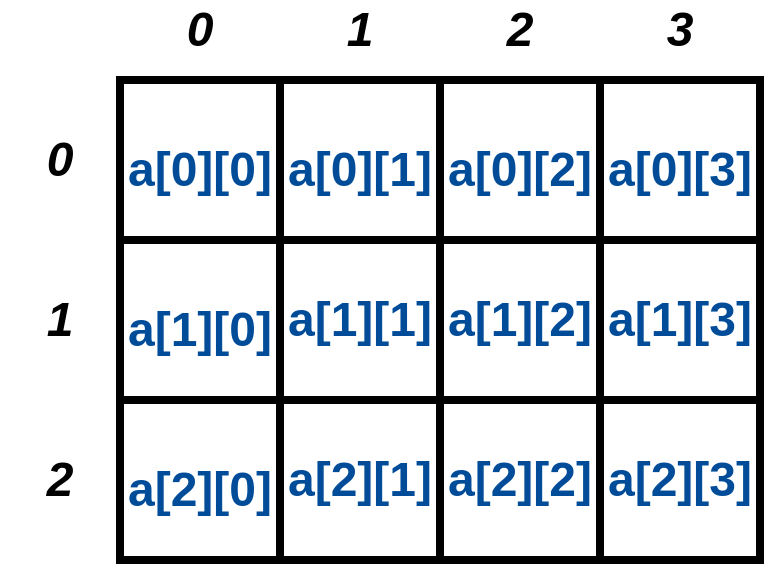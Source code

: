<mxfile version="24.6.4" type="github">
  <diagram id="C5RBs43oDa-KdzZeNtuy" name="Page-1">
    <mxGraphModel dx="1196" dy="705" grid="1" gridSize="10" guides="1" tooltips="1" connect="1" arrows="1" fold="1" page="1" pageScale="1" pageWidth="827" pageHeight="1169" math="0" shadow="0">
      <root>
        <mxCell id="WIyWlLk6GJQsqaUBKTNV-0" />
        <mxCell id="WIyWlLk6GJQsqaUBKTNV-1" parent="WIyWlLk6GJQsqaUBKTNV-0" />
        <mxCell id="7tVCnCqwYULEwIvl_FY4-0" value="" style="shape=table;startSize=0;container=1;collapsible=0;childLayout=tableLayout;fontSize=38;fontStyle=1;strokeWidth=4;" parent="WIyWlLk6GJQsqaUBKTNV-1" vertex="1">
          <mxGeometry x="80" y="80" width="240" height="240" as="geometry" />
        </mxCell>
        <mxCell id="7tVCnCqwYULEwIvl_FY4-1" value="" style="shape=tableRow;horizontal=0;startSize=0;swimlaneHead=0;swimlaneBody=0;strokeColor=inherit;top=0;left=0;bottom=0;right=0;collapsible=0;dropTarget=0;fillColor=none;points=[[0,0.5],[1,0.5]];portConstraint=eastwest;fontSize=38;fontStyle=1;strokeWidth=4;" parent="7tVCnCqwYULEwIvl_FY4-0" vertex="1">
          <mxGeometry width="240" height="80" as="geometry" />
        </mxCell>
        <mxCell id="7tVCnCqwYULEwIvl_FY4-2" value="&lt;font style=&quot;font-size: 24px;&quot;&gt;a[0][0]&lt;/font&gt;" style="shape=partialRectangle;html=1;whiteSpace=wrap;connectable=0;strokeColor=inherit;overflow=hidden;fillColor=none;top=0;left=0;bottom=0;right=0;pointerEvents=1;fontSize=38;fontStyle=1;strokeWidth=4;fontColor=#004C99;" parent="7tVCnCqwYULEwIvl_FY4-1" vertex="1">
          <mxGeometry width="80" height="80" as="geometry">
            <mxRectangle width="80" height="80" as="alternateBounds" />
          </mxGeometry>
        </mxCell>
        <mxCell id="7tVCnCqwYULEwIvl_FY4-3" value="&lt;font style=&quot;font-size: 24px;&quot;&gt;a[0][1]&lt;/font&gt;" style="shape=partialRectangle;html=1;whiteSpace=wrap;connectable=0;strokeColor=inherit;overflow=hidden;fillColor=none;top=0;left=0;bottom=0;right=0;pointerEvents=1;fontSize=38;fontStyle=1;strokeWidth=4;fontColor=#004C99;" parent="7tVCnCqwYULEwIvl_FY4-1" vertex="1">
          <mxGeometry x="80" width="80" height="80" as="geometry">
            <mxRectangle width="80" height="80" as="alternateBounds" />
          </mxGeometry>
        </mxCell>
        <mxCell id="7tVCnCqwYULEwIvl_FY4-4" value="&lt;font style=&quot;font-size: 24px;&quot;&gt;a[0][2]&lt;/font&gt;" style="shape=partialRectangle;html=1;whiteSpace=wrap;connectable=0;strokeColor=inherit;overflow=hidden;fillColor=none;top=0;left=0;bottom=0;right=0;pointerEvents=1;fontSize=38;fontStyle=1;strokeWidth=4;fontColor=#004C99;" parent="7tVCnCqwYULEwIvl_FY4-1" vertex="1">
          <mxGeometry x="160" width="80" height="80" as="geometry">
            <mxRectangle width="80" height="80" as="alternateBounds" />
          </mxGeometry>
        </mxCell>
        <mxCell id="7tVCnCqwYULEwIvl_FY4-5" value="" style="shape=tableRow;horizontal=0;startSize=0;swimlaneHead=0;swimlaneBody=0;strokeColor=inherit;top=0;left=0;bottom=0;right=0;collapsible=0;dropTarget=0;fillColor=none;points=[[0,0.5],[1,0.5]];portConstraint=eastwest;fontSize=38;fontStyle=1;strokeWidth=4;fontColor=#004C99;" parent="7tVCnCqwYULEwIvl_FY4-0" vertex="1">
          <mxGeometry y="80" width="240" height="80" as="geometry" />
        </mxCell>
        <mxCell id="7tVCnCqwYULEwIvl_FY4-6" value="&lt;font style=&quot;font-size: 24px;&quot;&gt;a[1][0]&lt;/font&gt;" style="shape=partialRectangle;html=1;whiteSpace=wrap;connectable=0;strokeColor=inherit;overflow=hidden;fillColor=none;top=0;left=0;bottom=0;right=0;pointerEvents=1;fontSize=38;fontStyle=1;strokeWidth=4;fontColor=#004C99;" parent="7tVCnCqwYULEwIvl_FY4-5" vertex="1">
          <mxGeometry width="80" height="80" as="geometry">
            <mxRectangle width="80" height="80" as="alternateBounds" />
          </mxGeometry>
        </mxCell>
        <mxCell id="7tVCnCqwYULEwIvl_FY4-7" value="a[1][1]" style="shape=partialRectangle;html=1;whiteSpace=wrap;connectable=0;strokeColor=inherit;overflow=hidden;fillColor=none;top=0;left=0;bottom=0;right=0;pointerEvents=1;fontSize=24;fontStyle=1;strokeWidth=4;fontColor=#004C99;" parent="7tVCnCqwYULEwIvl_FY4-5" vertex="1">
          <mxGeometry x="80" width="80" height="80" as="geometry">
            <mxRectangle width="80" height="80" as="alternateBounds" />
          </mxGeometry>
        </mxCell>
        <mxCell id="7tVCnCqwYULEwIvl_FY4-8" value="a[1][2]" style="shape=partialRectangle;html=1;whiteSpace=wrap;connectable=0;strokeColor=inherit;overflow=hidden;fillColor=none;top=0;left=0;bottom=0;right=0;pointerEvents=1;fontSize=24;fontStyle=1;strokeWidth=4;fontColor=#004C99;" parent="7tVCnCqwYULEwIvl_FY4-5" vertex="1">
          <mxGeometry x="160" width="80" height="80" as="geometry">
            <mxRectangle width="80" height="80" as="alternateBounds" />
          </mxGeometry>
        </mxCell>
        <mxCell id="7tVCnCqwYULEwIvl_FY4-9" value="" style="shape=tableRow;horizontal=0;startSize=0;swimlaneHead=0;swimlaneBody=0;strokeColor=inherit;top=0;left=0;bottom=0;right=0;collapsible=0;dropTarget=0;fillColor=none;points=[[0,0.5],[1,0.5]];portConstraint=eastwest;fontSize=38;fontStyle=1;strokeWidth=4;fontColor=#004C99;" parent="7tVCnCqwYULEwIvl_FY4-0" vertex="1">
          <mxGeometry y="160" width="240" height="80" as="geometry" />
        </mxCell>
        <mxCell id="7tVCnCqwYULEwIvl_FY4-10" value="&lt;font style=&quot;font-size: 24px;&quot;&gt;a[2][0]&lt;/font&gt;" style="shape=partialRectangle;html=1;whiteSpace=wrap;connectable=0;strokeColor=inherit;overflow=hidden;fillColor=none;top=0;left=0;bottom=0;right=0;pointerEvents=1;fontSize=38;fontStyle=1;strokeWidth=4;fontColor=#004C99;" parent="7tVCnCqwYULEwIvl_FY4-9" vertex="1">
          <mxGeometry width="80" height="80" as="geometry">
            <mxRectangle width="80" height="80" as="alternateBounds" />
          </mxGeometry>
        </mxCell>
        <mxCell id="7tVCnCqwYULEwIvl_FY4-11" value="a[2][1]" style="shape=partialRectangle;html=1;whiteSpace=wrap;connectable=0;strokeColor=inherit;overflow=hidden;fillColor=none;top=0;left=0;bottom=0;right=0;pointerEvents=1;fontSize=24;fontStyle=1;strokeWidth=4;fontColor=#004C99;" parent="7tVCnCqwYULEwIvl_FY4-9" vertex="1">
          <mxGeometry x="80" width="80" height="80" as="geometry">
            <mxRectangle width="80" height="80" as="alternateBounds" />
          </mxGeometry>
        </mxCell>
        <mxCell id="7tVCnCqwYULEwIvl_FY4-12" value="a[2][2]" style="shape=partialRectangle;html=1;whiteSpace=wrap;connectable=0;strokeColor=inherit;overflow=hidden;fillColor=none;top=0;left=0;bottom=0;right=0;pointerEvents=1;fontSize=24;fontStyle=1;strokeWidth=4;fontColor=#004C99;" parent="7tVCnCqwYULEwIvl_FY4-9" vertex="1">
          <mxGeometry x="160" width="80" height="80" as="geometry">
            <mxRectangle width="80" height="80" as="alternateBounds" />
          </mxGeometry>
        </mxCell>
        <mxCell id="7tVCnCqwYULEwIvl_FY4-16" value="&lt;font style=&quot;font-size: 24px;&quot;&gt;a[0][3]&lt;/font&gt;" style="rounded=0;whiteSpace=wrap;html=1;fontSize=38;fontStyle=1;strokeWidth=4;fontColor=#004C99;" parent="WIyWlLk6GJQsqaUBKTNV-1" vertex="1">
          <mxGeometry x="320" y="80" width="80" height="80" as="geometry" />
        </mxCell>
        <mxCell id="7tVCnCqwYULEwIvl_FY4-17" value="a[1][3]" style="rounded=0;whiteSpace=wrap;html=1;fontSize=24;fontStyle=1;strokeWidth=4;fontColor=#004C99;" parent="WIyWlLk6GJQsqaUBKTNV-1" vertex="1">
          <mxGeometry x="320" y="160" width="80" height="80" as="geometry" />
        </mxCell>
        <mxCell id="7tVCnCqwYULEwIvl_FY4-18" value="a[2][3]" style="rounded=0;whiteSpace=wrap;html=1;fontSize=24;fontStyle=1;strokeWidth=4;fontColor=#004C99;" parent="WIyWlLk6GJQsqaUBKTNV-1" vertex="1">
          <mxGeometry x="320" y="240" width="80" height="80" as="geometry" />
        </mxCell>
        <mxCell id="7tVCnCqwYULEwIvl_FY4-19" value="0" style="text;html=1;align=center;verticalAlign=middle;whiteSpace=wrap;rounded=0;fontSize=24;fontStyle=3;fontColor=#000000;" parent="WIyWlLk6GJQsqaUBKTNV-1" vertex="1">
          <mxGeometry x="90" y="40" width="60" height="30" as="geometry" />
        </mxCell>
        <mxCell id="7tVCnCqwYULEwIvl_FY4-20" value="1" style="text;html=1;align=center;verticalAlign=middle;whiteSpace=wrap;rounded=0;fontSize=24;fontStyle=3;fontColor=#000000;" parent="WIyWlLk6GJQsqaUBKTNV-1" vertex="1">
          <mxGeometry x="170" y="40" width="60" height="30" as="geometry" />
        </mxCell>
        <mxCell id="7tVCnCqwYULEwIvl_FY4-21" value="2" style="text;html=1;align=center;verticalAlign=middle;whiteSpace=wrap;rounded=0;fontSize=24;fontStyle=3;fontColor=#000000;" parent="WIyWlLk6GJQsqaUBKTNV-1" vertex="1">
          <mxGeometry x="250" y="40" width="60" height="30" as="geometry" />
        </mxCell>
        <mxCell id="7tVCnCqwYULEwIvl_FY4-22" value="3" style="text;html=1;align=center;verticalAlign=middle;whiteSpace=wrap;rounded=0;fontSize=24;fontStyle=3;fontColor=#000000;" parent="WIyWlLk6GJQsqaUBKTNV-1" vertex="1">
          <mxGeometry x="330" y="40" width="60" height="30" as="geometry" />
        </mxCell>
        <mxCell id="7tVCnCqwYULEwIvl_FY4-23" value="0" style="text;html=1;align=center;verticalAlign=middle;whiteSpace=wrap;rounded=0;fontSize=24;fontStyle=3;fontColor=#000000;" parent="WIyWlLk6GJQsqaUBKTNV-1" vertex="1">
          <mxGeometry x="20" y="105" width="60" height="30" as="geometry" />
        </mxCell>
        <mxCell id="7tVCnCqwYULEwIvl_FY4-24" value="1" style="text;html=1;align=center;verticalAlign=middle;whiteSpace=wrap;rounded=0;fontSize=24;fontStyle=3;fontColor=#000000;" parent="WIyWlLk6GJQsqaUBKTNV-1" vertex="1">
          <mxGeometry x="20" y="185" width="60" height="30" as="geometry" />
        </mxCell>
        <mxCell id="7tVCnCqwYULEwIvl_FY4-25" value="2" style="text;html=1;align=center;verticalAlign=middle;whiteSpace=wrap;rounded=0;fontSize=24;fontStyle=3;fontColor=#000000;" parent="WIyWlLk6GJQsqaUBKTNV-1" vertex="1">
          <mxGeometry x="20" y="265" width="60" height="30" as="geometry" />
        </mxCell>
      </root>
    </mxGraphModel>
  </diagram>
</mxfile>

